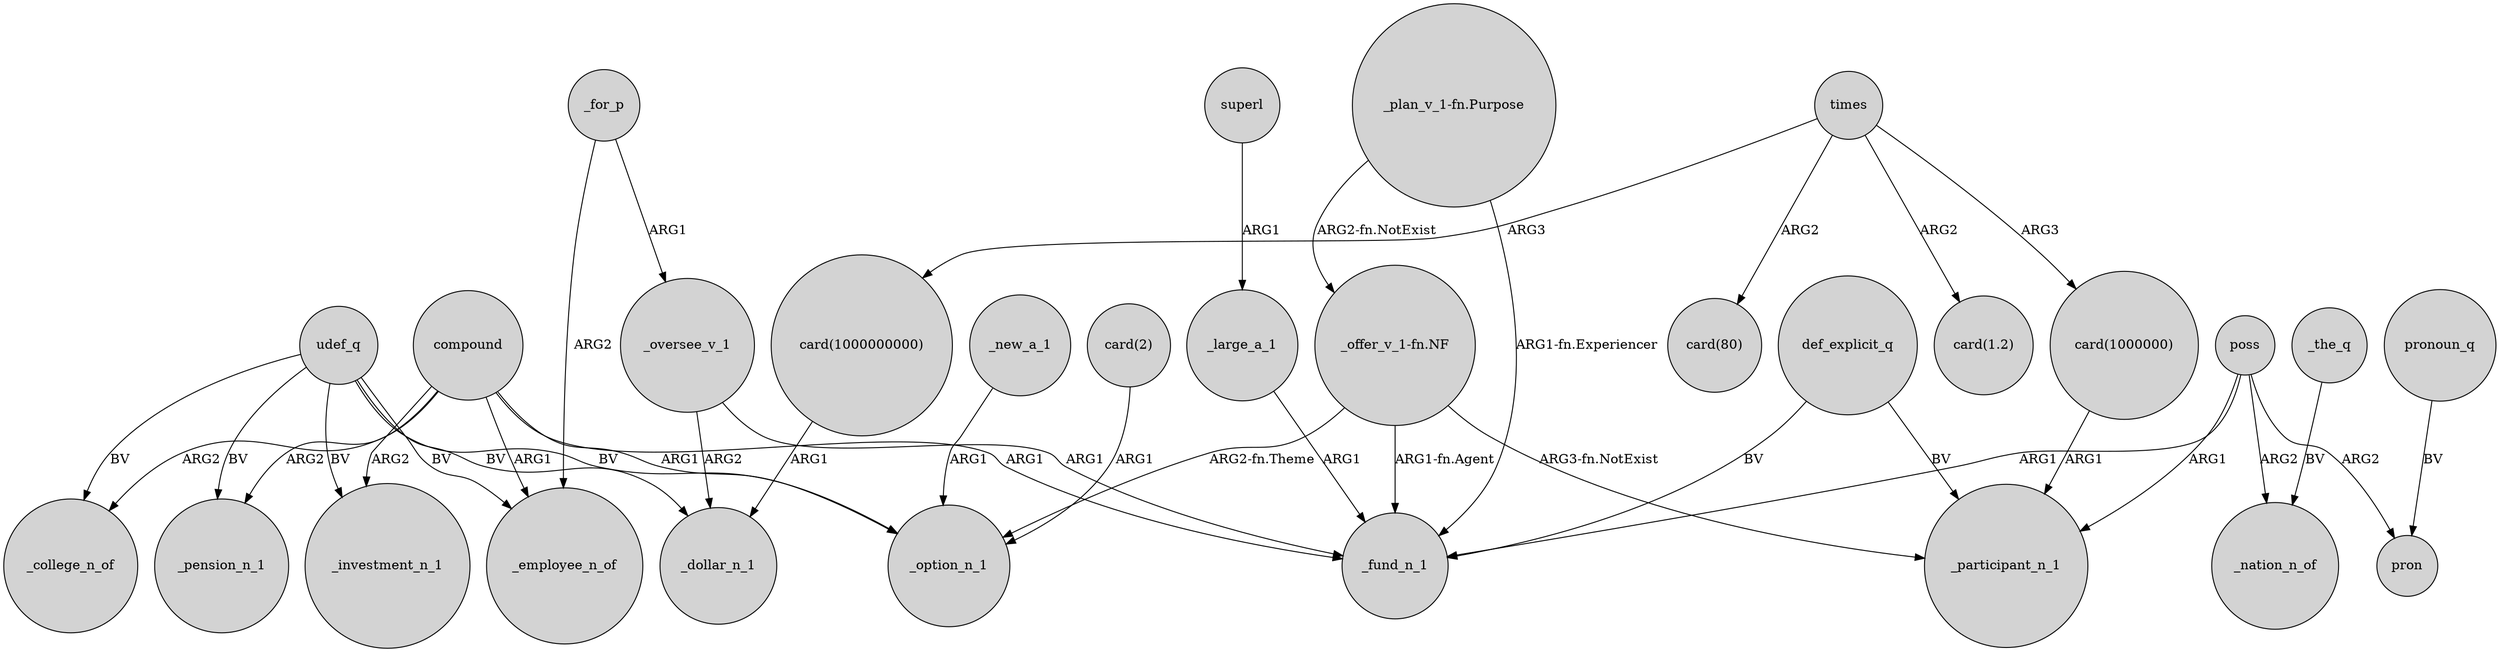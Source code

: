 digraph {
	node [shape=circle style=filled]
	superl -> _large_a_1 [label=ARG1]
	"_plan_v_1-fn.Purpose" -> "_offer_v_1-fn.NF" [label="ARG2-fn.NotExist"]
	poss -> pron [label=ARG2]
	udef_q -> _option_n_1 [label=BV]
	udef_q -> _employee_n_of [label=BV]
	poss -> _fund_n_1 [label=ARG1]
	_oversee_v_1 -> _dollar_n_1 [label=ARG2]
	_large_a_1 -> _fund_n_1 [label=ARG1]
	def_explicit_q -> _fund_n_1 [label=BV]
	"_offer_v_1-fn.NF" -> _participant_n_1 [label="ARG3-fn.NotExist"]
	compound -> _investment_n_1 [label=ARG2]
	"card(1000000)" -> _participant_n_1 [label=ARG1]
	compound -> _employee_n_of [label=ARG1]
	compound -> _pension_n_1 [label=ARG2]
	compound -> _option_n_1 [label=ARG1]
	poss -> _participant_n_1 [label=ARG1]
	"_offer_v_1-fn.NF" -> _option_n_1 [label="ARG2-fn.Theme"]
	_new_a_1 -> _option_n_1 [label=ARG1]
	_oversee_v_1 -> _fund_n_1 [label=ARG1]
	times -> "card(1000000000)" [label=ARG3]
	pronoun_q -> pron [label=BV]
	"_offer_v_1-fn.NF" -> _fund_n_1 [label="ARG1-fn.Agent"]
	"card(2)" -> _option_n_1 [label=ARG1]
	times -> "card(1.2)" [label=ARG2]
	_for_p -> _oversee_v_1 [label=ARG1]
	_the_q -> _nation_n_of [label=BV]
	udef_q -> _pension_n_1 [label=BV]
	times -> "card(1000000)" [label=ARG3]
	compound -> _college_n_of [label=ARG2]
	_for_p -> _employee_n_of [label=ARG2]
	poss -> _nation_n_of [label=ARG2]
	udef_q -> _college_n_of [label=BV]
	udef_q -> _investment_n_1 [label=BV]
	udef_q -> _dollar_n_1 [label=BV]
	"card(1000000000)" -> _dollar_n_1 [label=ARG1]
	def_explicit_q -> _participant_n_1 [label=BV]
	times -> "card(80)" [label=ARG2]
	compound -> _fund_n_1 [label=ARG1]
	"_plan_v_1-fn.Purpose" -> _fund_n_1 [label="ARG1-fn.Experiencer"]
}
